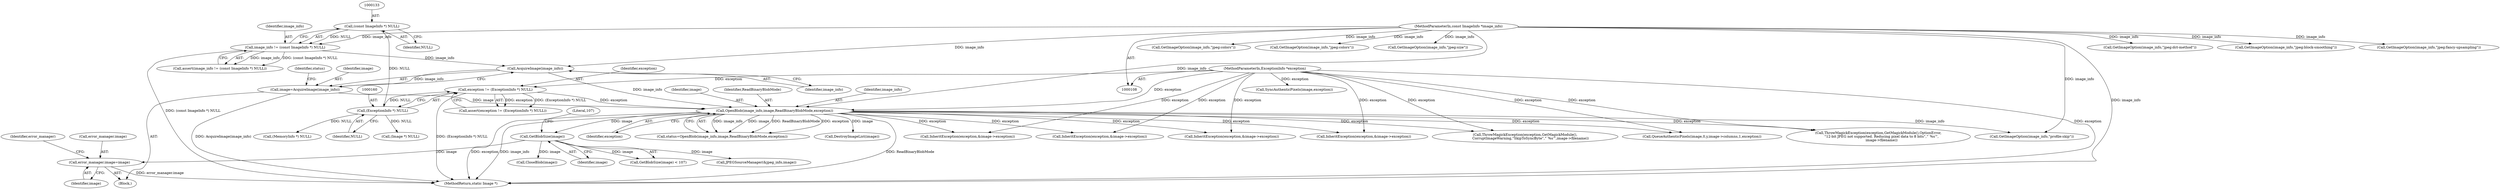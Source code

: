 digraph "0_ImageMagick_1737ac82b335e53376382c07b9a500d73dd2aa11@pointer" {
"1000244" [label="(Call,error_manager.image=image)"];
"1000200" [label="(Call,GetBlobSize(image))"];
"1000180" [label="(Call,OpenBlob(image_info,image,ReadBinaryBlobMode,exception))"];
"1000176" [label="(Call,AcquireImage(image_info))"];
"1000130" [label="(Call,image_info != (const ImageInfo *) NULL)"];
"1000109" [label="(MethodParameterIn,const ImageInfo *image_info)"];
"1000132" [label="(Call,(const ImageInfo *) NULL)"];
"1000174" [label="(Call,image=AcquireImage(image_info))"];
"1000157" [label="(Call,exception != (ExceptionInfo *) NULL)"];
"1000110" [label="(MethodParameterIn,ExceptionInfo *exception)"];
"1000159" [label="(Call,(ExceptionInfo *) NULL)"];
"1000919" [label="(Call,GetImageOption(image_info,\"jpeg:colors\"))"];
"1000278" [label="(Call,CloseBlob(image))"];
"1000182" [label="(Identifier,image)"];
"1000175" [label="(Identifier,image)"];
"1001441" [label="(Call,QueueAuthenticPixels(image,0,y,image->columns,1,exception))"];
"1001897" [label="(MethodReturn,static Image *)"];
"1000936" [label="(Call,InheritException(exception,&image->exception))"];
"1000177" [label="(Identifier,image_info)"];
"1000681" [label="(Call,GetImageOption(image_info,\"jpeg:colors\"))"];
"1000130" [label="(Call,image_info != (const ImageInfo *) NULL)"];
"1001098" [label="(Call,InheritException(exception,&image->exception))"];
"1000180" [label="(Call,OpenBlob(image_info,image,ReadBinaryBlobMode,exception))"];
"1000157" [label="(Call,exception != (ExceptionInfo *) NULL)"];
"1000111" [label="(Block,)"];
"1000248" [label="(Identifier,image)"];
"1000109" [label="(MethodParameterIn,const ImageInfo *image_info)"];
"1000499" [label="(Call,GetImageOption(image_info,\"jpeg:size\"))"];
"1000733" [label="(Call,GetImageOption(image_info,\"jpeg:dct-method\"))"];
"1000110" [label="(MethodParameterIn,ExceptionInfo *exception)"];
"1001836" [label="(Call,SyncAuthenticPixels(image,exception))"];
"1000184" [label="(Identifier,exception)"];
"1000161" [label="(Identifier,NULL)"];
"1000156" [label="(Call,assert(exception != (ExceptionInfo *) NULL))"];
"1000298" [label="(Call,InheritException(exception,&image->exception))"];
"1000200" [label="(Call,GetBlobSize(image))"];
"1000245" [label="(Call,error_manager.image)"];
"1000183" [label="(Identifier,ReadBinaryBlobMode)"];
"1000178" [label="(Call,status=OpenBlob(image_info,image,ReadBinaryBlobMode,exception))"];
"1000129" [label="(Call,assert(image_info != (const ImageInfo *) NULL))"];
"1000131" [label="(Identifier,image_info)"];
"1000159" [label="(Call,(ExceptionInfo *) NULL)"];
"1000706" [label="(Call,GetImageOption(image_info,\"jpeg:block-smoothing\"))"];
"1000659" [label="(Call,ThrowMagickException(exception,GetMagickModule(),OptionError,\n      \"12-bit JPEG not supported. Reducing pixel data to 8 bits\",\"`%s'\",\n      image->filename))"];
"1000202" [label="(Literal,107)"];
"1000244" [label="(Call,error_manager.image=image)"];
"1000329" [label="(Call,GetImageOption(image_info,\"profile:skip\"))"];
"1000253" [label="(Identifier,error_manager)"];
"1000195" [label="(Call,(Image *) NULL)"];
"1000976" [label="(Call,InheritException(exception,&image->exception))"];
"1000241" [label="(Call,(MemoryInfo *) NULL)"];
"1000201" [label="(Identifier,image)"];
"1000179" [label="(Identifier,status)"];
"1000176" [label="(Call,AcquireImage(image_info))"];
"1000134" [label="(Identifier,NULL)"];
"1000192" [label="(Call,DestroyImageList(image))"];
"1000174" [label="(Call,image=AcquireImage(image_info))"];
"1000132" [label="(Call,(const ImageInfo *) NULL)"];
"1000815" [label="(Call,GetImageOption(image_info,\"jpeg:fancy-upsampling\"))"];
"1000158" [label="(Identifier,exception)"];
"1000199" [label="(Call,GetBlobSize(image) < 107)"];
"1001426" [label="(Call,ThrowMagickException(exception,GetMagickModule(),\n          CorruptImageWarning,\"SkipToSyncByte\",\"`%s'\",image->filename))"];
"1000181" [label="(Identifier,image_info)"];
"1000318" [label="(Call,JPEGSourceManager(&jpeg_info,image))"];
"1000244" -> "1000111"  [label="AST: "];
"1000244" -> "1000248"  [label="CFG: "];
"1000245" -> "1000244"  [label="AST: "];
"1000248" -> "1000244"  [label="AST: "];
"1000253" -> "1000244"  [label="CFG: "];
"1000244" -> "1001897"  [label="DDG: error_manager.image"];
"1000200" -> "1000244"  [label="DDG: image"];
"1000200" -> "1000199"  [label="AST: "];
"1000200" -> "1000201"  [label="CFG: "];
"1000201" -> "1000200"  [label="AST: "];
"1000202" -> "1000200"  [label="CFG: "];
"1000200" -> "1000199"  [label="DDG: image"];
"1000180" -> "1000200"  [label="DDG: image"];
"1000200" -> "1000278"  [label="DDG: image"];
"1000200" -> "1000318"  [label="DDG: image"];
"1000180" -> "1000178"  [label="AST: "];
"1000180" -> "1000184"  [label="CFG: "];
"1000181" -> "1000180"  [label="AST: "];
"1000182" -> "1000180"  [label="AST: "];
"1000183" -> "1000180"  [label="AST: "];
"1000184" -> "1000180"  [label="AST: "];
"1000178" -> "1000180"  [label="CFG: "];
"1000180" -> "1001897"  [label="DDG: exception"];
"1000180" -> "1001897"  [label="DDG: image_info"];
"1000180" -> "1001897"  [label="DDG: ReadBinaryBlobMode"];
"1000180" -> "1000178"  [label="DDG: image_info"];
"1000180" -> "1000178"  [label="DDG: image"];
"1000180" -> "1000178"  [label="DDG: ReadBinaryBlobMode"];
"1000180" -> "1000178"  [label="DDG: exception"];
"1000176" -> "1000180"  [label="DDG: image_info"];
"1000109" -> "1000180"  [label="DDG: image_info"];
"1000174" -> "1000180"  [label="DDG: image"];
"1000157" -> "1000180"  [label="DDG: exception"];
"1000110" -> "1000180"  [label="DDG: exception"];
"1000180" -> "1000192"  [label="DDG: image"];
"1000180" -> "1000298"  [label="DDG: exception"];
"1000180" -> "1000329"  [label="DDG: image_info"];
"1000180" -> "1000659"  [label="DDG: exception"];
"1000180" -> "1000936"  [label="DDG: exception"];
"1000180" -> "1000976"  [label="DDG: exception"];
"1000180" -> "1001098"  [label="DDG: exception"];
"1000180" -> "1001426"  [label="DDG: exception"];
"1000180" -> "1001441"  [label="DDG: exception"];
"1000176" -> "1000174"  [label="AST: "];
"1000176" -> "1000177"  [label="CFG: "];
"1000177" -> "1000176"  [label="AST: "];
"1000174" -> "1000176"  [label="CFG: "];
"1000176" -> "1000174"  [label="DDG: image_info"];
"1000130" -> "1000176"  [label="DDG: image_info"];
"1000109" -> "1000176"  [label="DDG: image_info"];
"1000130" -> "1000129"  [label="AST: "];
"1000130" -> "1000132"  [label="CFG: "];
"1000131" -> "1000130"  [label="AST: "];
"1000132" -> "1000130"  [label="AST: "];
"1000129" -> "1000130"  [label="CFG: "];
"1000130" -> "1001897"  [label="DDG: (const ImageInfo *) NULL"];
"1000130" -> "1000129"  [label="DDG: image_info"];
"1000130" -> "1000129"  [label="DDG: (const ImageInfo *) NULL"];
"1000109" -> "1000130"  [label="DDG: image_info"];
"1000132" -> "1000130"  [label="DDG: NULL"];
"1000109" -> "1000108"  [label="AST: "];
"1000109" -> "1001897"  [label="DDG: image_info"];
"1000109" -> "1000329"  [label="DDG: image_info"];
"1000109" -> "1000499"  [label="DDG: image_info"];
"1000109" -> "1000681"  [label="DDG: image_info"];
"1000109" -> "1000706"  [label="DDG: image_info"];
"1000109" -> "1000733"  [label="DDG: image_info"];
"1000109" -> "1000815"  [label="DDG: image_info"];
"1000109" -> "1000919"  [label="DDG: image_info"];
"1000132" -> "1000134"  [label="CFG: "];
"1000133" -> "1000132"  [label="AST: "];
"1000134" -> "1000132"  [label="AST: "];
"1000132" -> "1000159"  [label="DDG: NULL"];
"1000174" -> "1000111"  [label="AST: "];
"1000175" -> "1000174"  [label="AST: "];
"1000179" -> "1000174"  [label="CFG: "];
"1000174" -> "1001897"  [label="DDG: AcquireImage(image_info)"];
"1000157" -> "1000156"  [label="AST: "];
"1000157" -> "1000159"  [label="CFG: "];
"1000158" -> "1000157"  [label="AST: "];
"1000159" -> "1000157"  [label="AST: "];
"1000156" -> "1000157"  [label="CFG: "];
"1000157" -> "1001897"  [label="DDG: (ExceptionInfo *) NULL"];
"1000157" -> "1000156"  [label="DDG: exception"];
"1000157" -> "1000156"  [label="DDG: (ExceptionInfo *) NULL"];
"1000110" -> "1000157"  [label="DDG: exception"];
"1000159" -> "1000157"  [label="DDG: NULL"];
"1000110" -> "1000108"  [label="AST: "];
"1000110" -> "1001897"  [label="DDG: exception"];
"1000110" -> "1000298"  [label="DDG: exception"];
"1000110" -> "1000659"  [label="DDG: exception"];
"1000110" -> "1000936"  [label="DDG: exception"];
"1000110" -> "1000976"  [label="DDG: exception"];
"1000110" -> "1001098"  [label="DDG: exception"];
"1000110" -> "1001426"  [label="DDG: exception"];
"1000110" -> "1001441"  [label="DDG: exception"];
"1000110" -> "1001836"  [label="DDG: exception"];
"1000159" -> "1000161"  [label="CFG: "];
"1000160" -> "1000159"  [label="AST: "];
"1000161" -> "1000159"  [label="AST: "];
"1000159" -> "1000195"  [label="DDG: NULL"];
"1000159" -> "1000241"  [label="DDG: NULL"];
}
